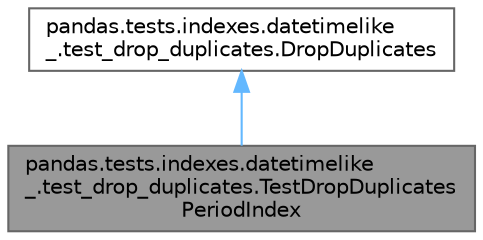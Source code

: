 digraph "pandas.tests.indexes.datetimelike_.test_drop_duplicates.TestDropDuplicatesPeriodIndex"
{
 // LATEX_PDF_SIZE
  bgcolor="transparent";
  edge [fontname=Helvetica,fontsize=10,labelfontname=Helvetica,labelfontsize=10];
  node [fontname=Helvetica,fontsize=10,shape=box,height=0.2,width=0.4];
  Node1 [id="Node000001",label="pandas.tests.indexes.datetimelike\l_.test_drop_duplicates.TestDropDuplicates\lPeriodIndex",height=0.2,width=0.4,color="gray40", fillcolor="grey60", style="filled", fontcolor="black",tooltip=" "];
  Node2 -> Node1 [id="edge2_Node000001_Node000002",dir="back",color="steelblue1",style="solid",tooltip=" "];
  Node2 [id="Node000002",label="pandas.tests.indexes.datetimelike\l_.test_drop_duplicates.DropDuplicates",height=0.2,width=0.4,color="gray40", fillcolor="white", style="filled",URL="$classpandas_1_1tests_1_1indexes_1_1datetimelike___1_1test__drop__duplicates_1_1DropDuplicates.html",tooltip=" "];
}

